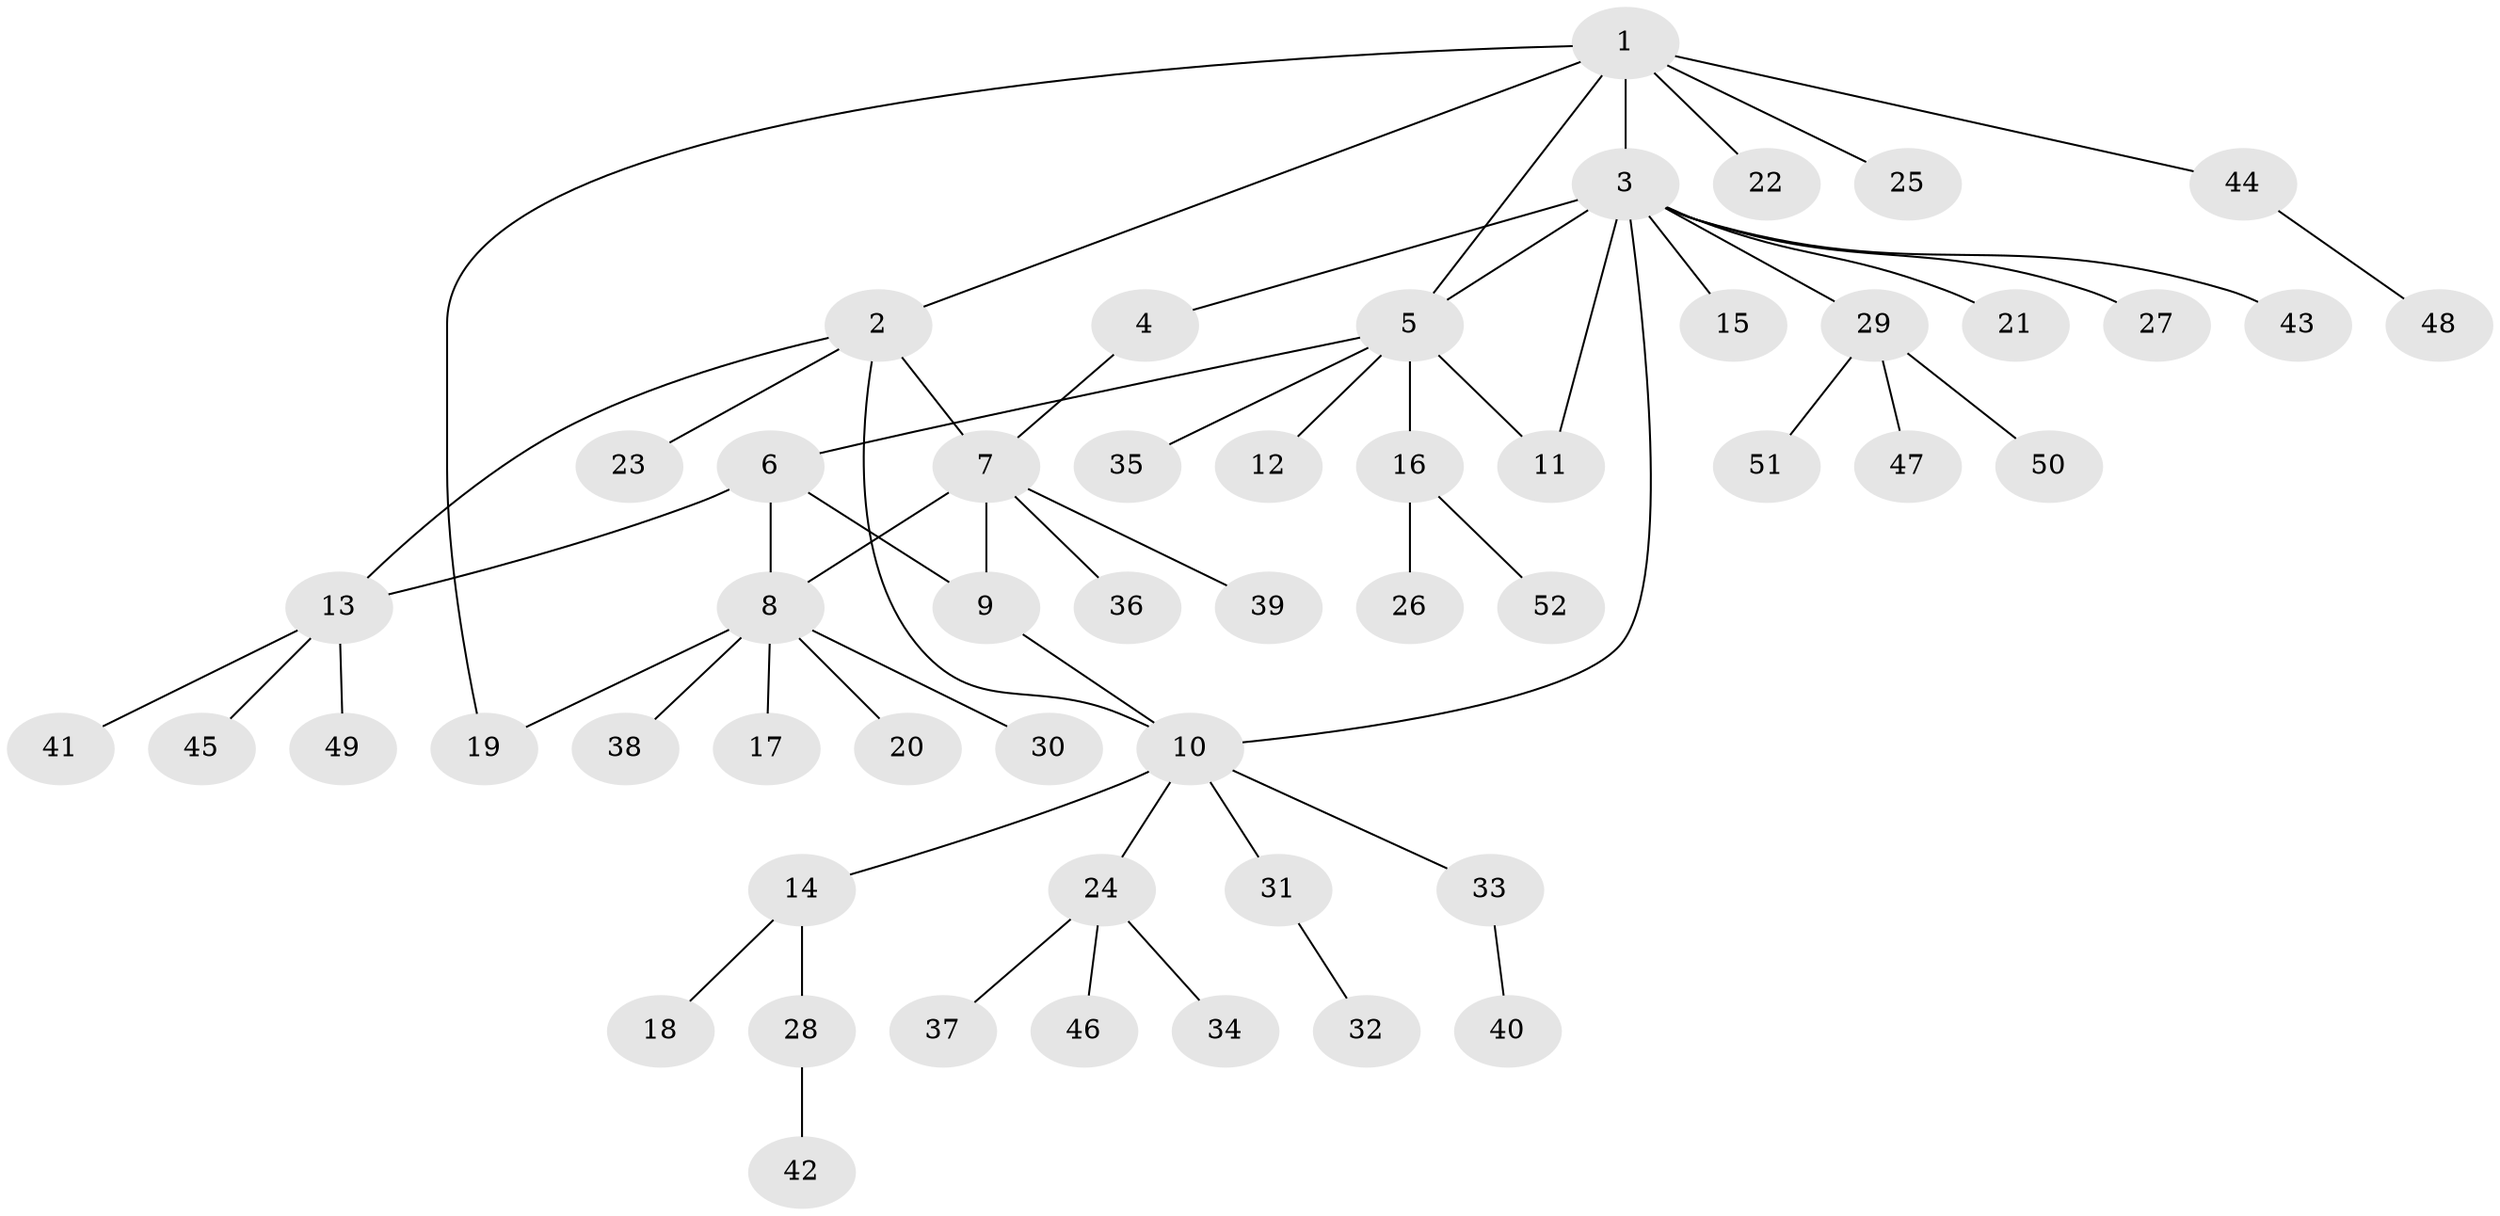 // Generated by graph-tools (version 1.1) at 2025/15/03/09/25 04:15:43]
// undirected, 52 vertices, 60 edges
graph export_dot {
graph [start="1"]
  node [color=gray90,style=filled];
  1;
  2;
  3;
  4;
  5;
  6;
  7;
  8;
  9;
  10;
  11;
  12;
  13;
  14;
  15;
  16;
  17;
  18;
  19;
  20;
  21;
  22;
  23;
  24;
  25;
  26;
  27;
  28;
  29;
  30;
  31;
  32;
  33;
  34;
  35;
  36;
  37;
  38;
  39;
  40;
  41;
  42;
  43;
  44;
  45;
  46;
  47;
  48;
  49;
  50;
  51;
  52;
  1 -- 2;
  1 -- 3;
  1 -- 5;
  1 -- 19;
  1 -- 22;
  1 -- 25;
  1 -- 44;
  2 -- 7;
  2 -- 10;
  2 -- 13;
  2 -- 23;
  3 -- 4;
  3 -- 5;
  3 -- 10;
  3 -- 11;
  3 -- 15;
  3 -- 21;
  3 -- 27;
  3 -- 29;
  3 -- 43;
  4 -- 7;
  5 -- 6;
  5 -- 11;
  5 -- 12;
  5 -- 16;
  5 -- 35;
  6 -- 8;
  6 -- 9;
  6 -- 13;
  7 -- 8;
  7 -- 9;
  7 -- 36;
  7 -- 39;
  8 -- 17;
  8 -- 19;
  8 -- 20;
  8 -- 30;
  8 -- 38;
  9 -- 10;
  10 -- 14;
  10 -- 24;
  10 -- 31;
  10 -- 33;
  13 -- 41;
  13 -- 45;
  13 -- 49;
  14 -- 18;
  14 -- 28;
  16 -- 26;
  16 -- 52;
  24 -- 34;
  24 -- 37;
  24 -- 46;
  28 -- 42;
  29 -- 47;
  29 -- 50;
  29 -- 51;
  31 -- 32;
  33 -- 40;
  44 -- 48;
}
